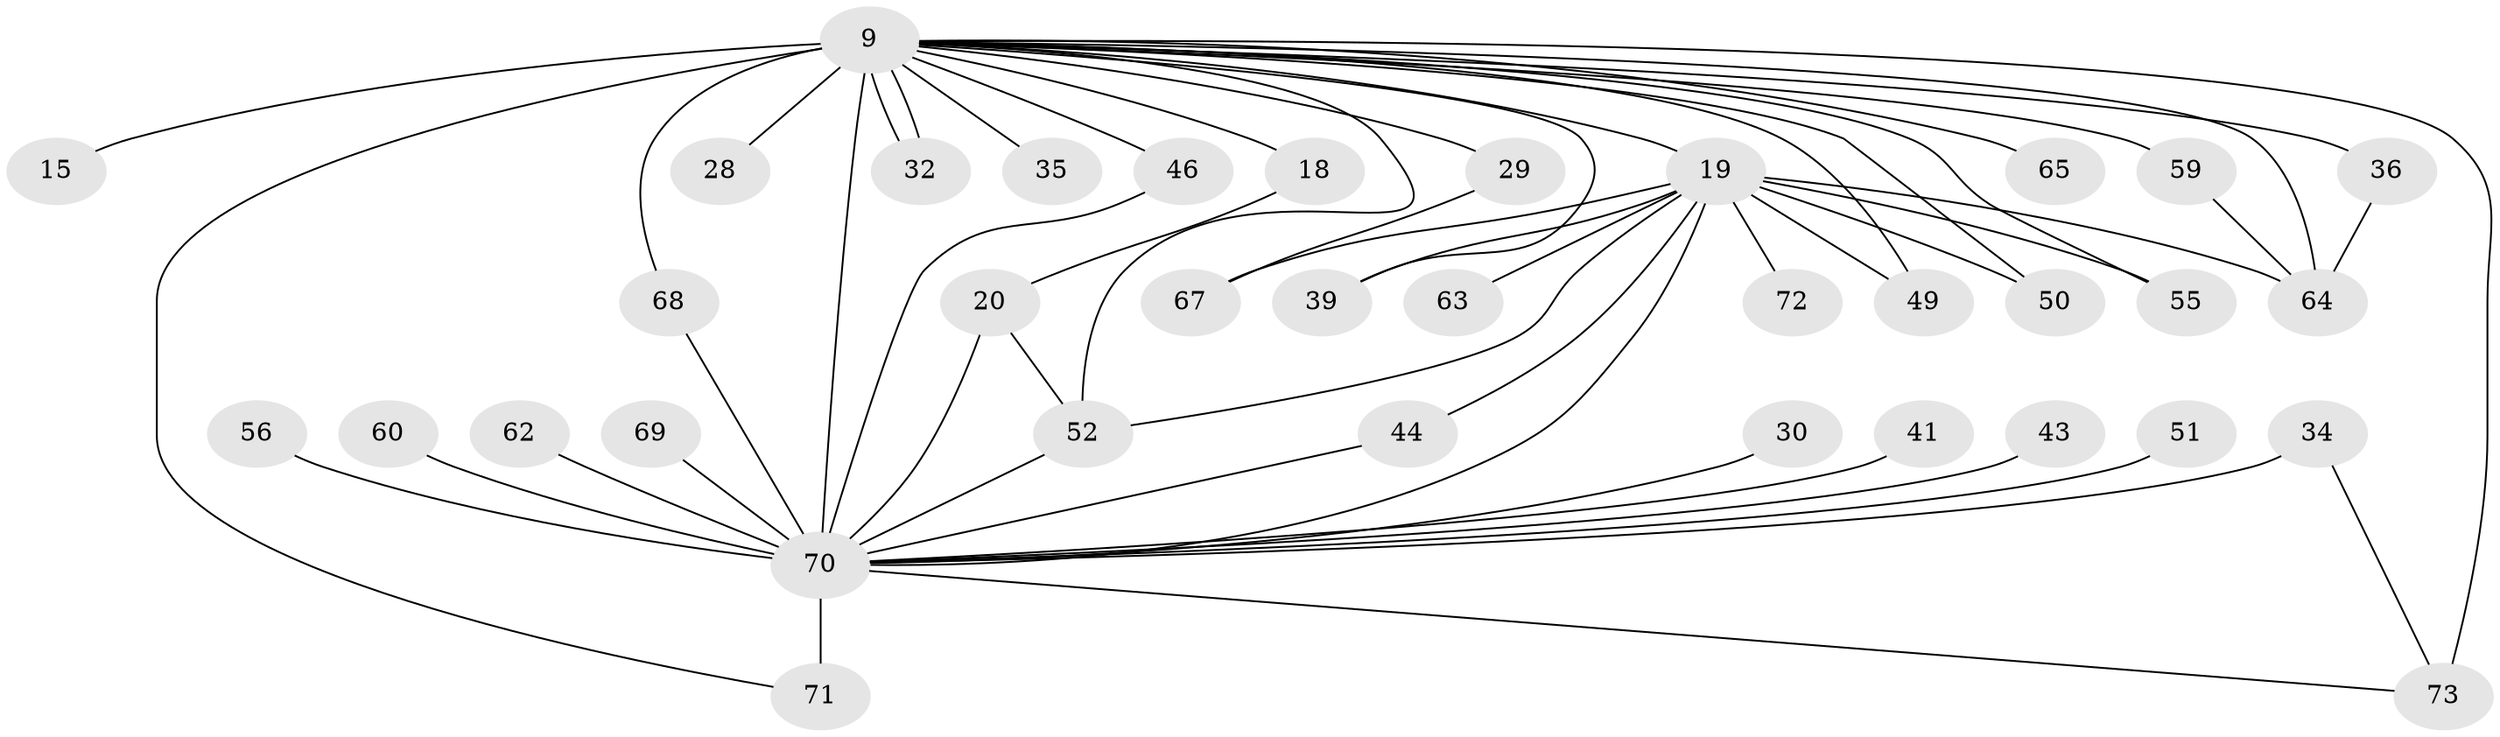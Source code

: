 // original degree distribution, {18: 0.0273972602739726, 24: 0.0136986301369863, 20: 0.0410958904109589, 17: 0.0136986301369863, 21: 0.0136986301369863, 16: 0.0136986301369863, 13: 0.0136986301369863, 3: 0.2191780821917808, 4: 0.0684931506849315, 5: 0.0136986301369863, 2: 0.5616438356164384}
// Generated by graph-tools (version 1.1) at 2025/46/03/09/25 04:46:03]
// undirected, 36 vertices, 55 edges
graph export_dot {
graph [start="1"]
  node [color=gray90,style=filled];
  9 [super="+7+5"];
  15;
  18;
  19 [super="+11+4"];
  20 [super="+13"];
  28;
  29 [super="+25"];
  30;
  32;
  34 [super="+24"];
  35;
  36;
  39;
  41;
  43;
  44;
  46 [super="+42"];
  49;
  50;
  51;
  52 [super="+40+27"];
  55;
  56;
  59;
  60 [super="+48"];
  62;
  63;
  64 [super="+58+14"];
  65;
  67;
  68;
  69;
  70 [super="+66+33+57"];
  71 [super="+45"];
  72;
  73 [super="+31+61"];
  9 -- 29 [weight=3];
  9 -- 32;
  9 -- 32;
  9 -- 36;
  9 -- 49;
  9 -- 73 [weight=2];
  9 -- 65 [weight=2];
  9 -- 70 [weight=24];
  9 -- 39;
  9 -- 46 [weight=2];
  9 -- 15 [weight=2];
  9 -- 55;
  9 -- 68;
  9 -- 71;
  9 -- 18;
  9 -- 28 [weight=2];
  9 -- 35;
  9 -- 50;
  9 -- 59;
  9 -- 19 [weight=9];
  9 -- 52;
  9 -- 64;
  18 -- 20;
  19 -- 67;
  19 -- 72;
  19 -- 39;
  19 -- 44;
  19 -- 49;
  19 -- 50;
  19 -- 55;
  19 -- 63 [weight=2];
  19 -- 52;
  19 -- 64 [weight=5];
  19 -- 70 [weight=14];
  20 -- 52;
  20 -- 70 [weight=3];
  29 -- 67;
  30 -- 70;
  34 -- 73;
  34 -- 70 [weight=2];
  36 -- 64;
  41 -- 70 [weight=2];
  43 -- 70 [weight=2];
  44 -- 70;
  46 -- 70;
  51 -- 70;
  52 -- 70;
  56 -- 70 [weight=2];
  59 -- 64;
  60 -- 70 [weight=3];
  62 -- 70 [weight=2];
  68 -- 70;
  69 -- 70 [weight=2];
  70 -- 71 [weight=2];
  70 -- 73;
}
